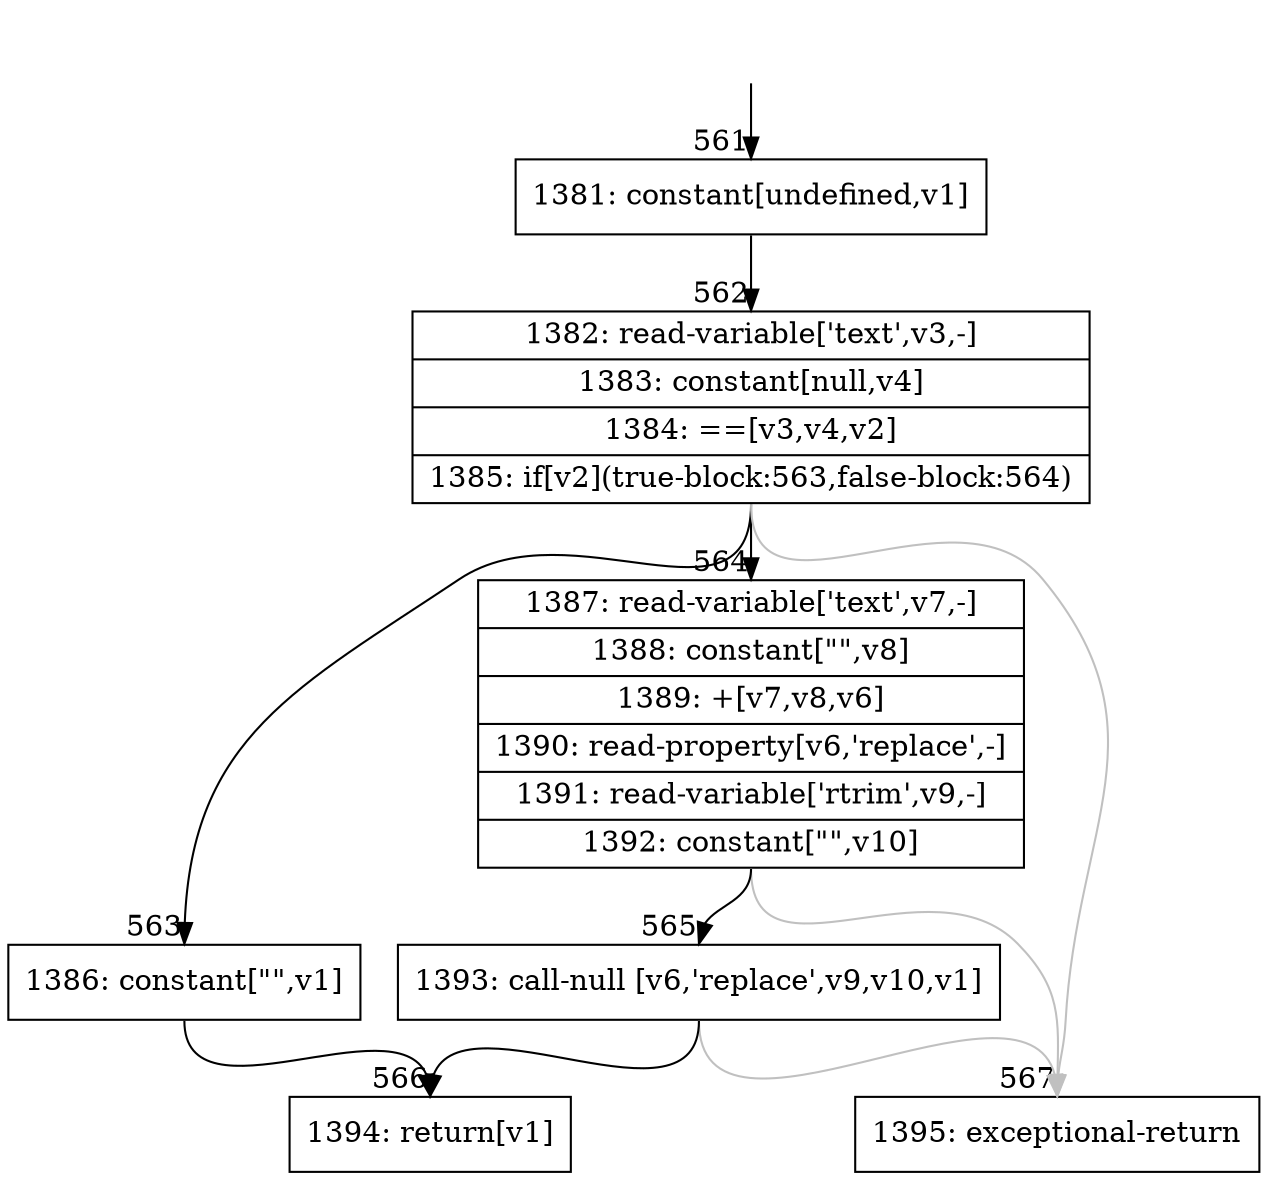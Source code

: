 digraph {
rankdir="TD"
BB_entry42[shape=none,label=""];
BB_entry42 -> BB561 [tailport=s, headport=n, headlabel="    561"]
BB561 [shape=record label="{1381: constant[undefined,v1]}" ] 
BB561 -> BB562 [tailport=s, headport=n, headlabel="      562"]
BB562 [shape=record label="{1382: read-variable['text',v3,-]|1383: constant[null,v4]|1384: ==[v3,v4,v2]|1385: if[v2](true-block:563,false-block:564)}" ] 
BB562 -> BB563 [tailport=s, headport=n, headlabel="      563"]
BB562 -> BB564 [tailport=s, headport=n, headlabel="      564"]
BB562 -> BB567 [tailport=s, headport=n, color=gray, headlabel="      567"]
BB563 [shape=record label="{1386: constant[\"\",v1]}" ] 
BB563 -> BB566 [tailport=s, headport=n, headlabel="      566"]
BB564 [shape=record label="{1387: read-variable['text',v7,-]|1388: constant[\"\",v8]|1389: +[v7,v8,v6]|1390: read-property[v6,'replace',-]|1391: read-variable['rtrim',v9,-]|1392: constant[\"\",v10]}" ] 
BB564 -> BB565 [tailport=s, headport=n, headlabel="      565"]
BB564 -> BB567 [tailport=s, headport=n, color=gray]
BB565 [shape=record label="{1393: call-null [v6,'replace',v9,v10,v1]}" ] 
BB565 -> BB566 [tailport=s, headport=n]
BB565 -> BB567 [tailport=s, headport=n, color=gray]
BB566 [shape=record label="{1394: return[v1]}" ] 
BB567 [shape=record label="{1395: exceptional-return}" ] 
//#$~ 680
}

